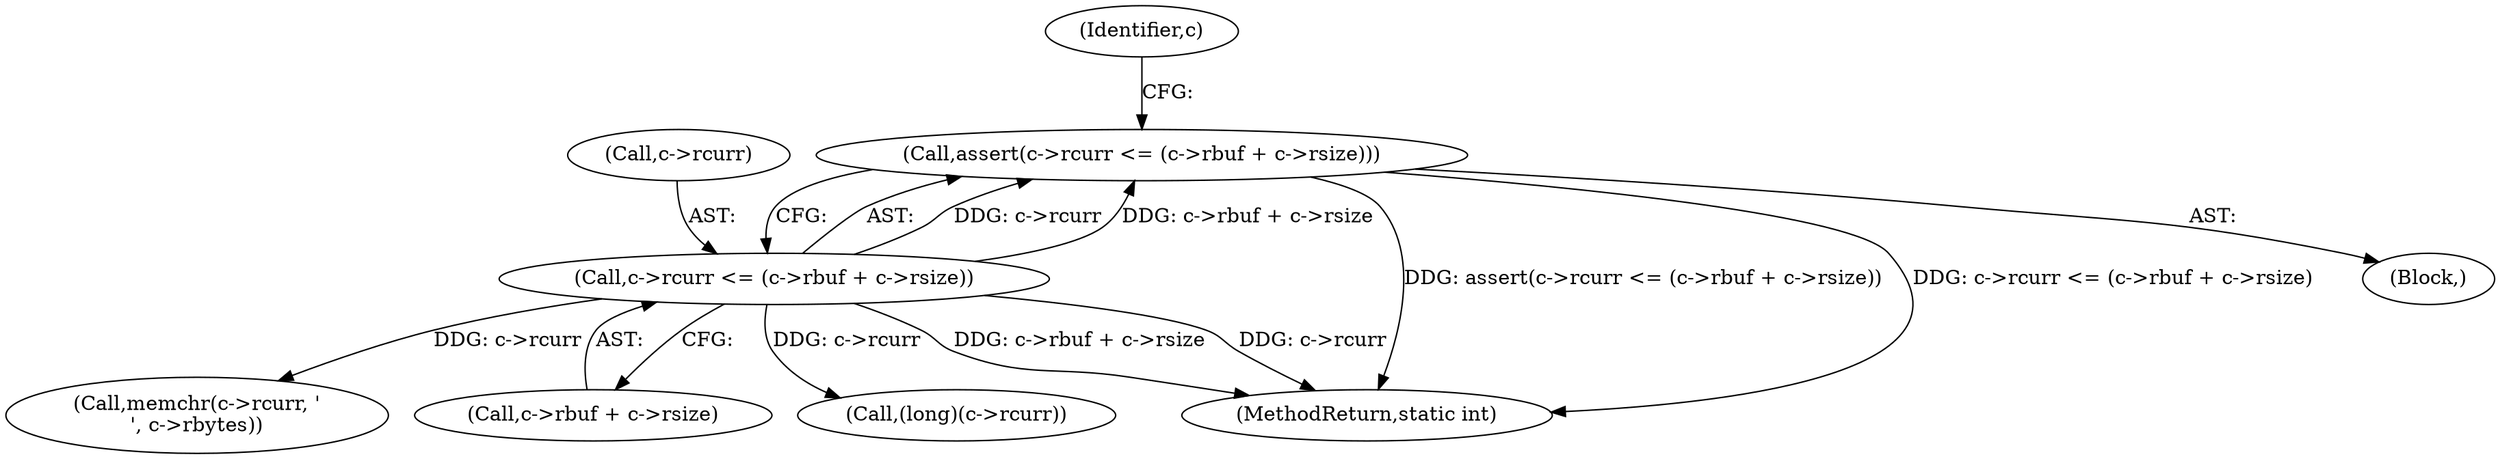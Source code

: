 digraph "0_memcached_d9cd01ede97f4145af9781d448c62a3318952719@API" {
"1000114" [label="(Call,assert(c->rcurr <= (c->rbuf + c->rsize)))"];
"1000115" [label="(Call,c->rcurr <= (c->rbuf + c->rsize))"];
"1000116" [label="(Call,c->rcurr)"];
"1000115" [label="(Call,c->rcurr <= (c->rbuf + c->rsize))"];
"1000211" [label="(Call,(long)(c->rcurr))"];
"1000109" [label="(Block,)"];
"1000119" [label="(Call,c->rbuf + c->rsize)"];
"1000484" [label="(Call,memchr(c->rcurr, '\n', c->rbytes))"];
"1000603" [label="(MethodReturn,static int)"];
"1000129" [label="(Identifier,c)"];
"1000114" [label="(Call,assert(c->rcurr <= (c->rbuf + c->rsize)))"];
"1000114" -> "1000109"  [label="AST: "];
"1000114" -> "1000115"  [label="CFG: "];
"1000115" -> "1000114"  [label="AST: "];
"1000129" -> "1000114"  [label="CFG: "];
"1000114" -> "1000603"  [label="DDG: assert(c->rcurr <= (c->rbuf + c->rsize))"];
"1000114" -> "1000603"  [label="DDG: c->rcurr <= (c->rbuf + c->rsize)"];
"1000115" -> "1000114"  [label="DDG: c->rcurr"];
"1000115" -> "1000114"  [label="DDG: c->rbuf + c->rsize"];
"1000115" -> "1000119"  [label="CFG: "];
"1000116" -> "1000115"  [label="AST: "];
"1000119" -> "1000115"  [label="AST: "];
"1000115" -> "1000603"  [label="DDG: c->rbuf + c->rsize"];
"1000115" -> "1000603"  [label="DDG: c->rcurr"];
"1000115" -> "1000211"  [label="DDG: c->rcurr"];
"1000115" -> "1000484"  [label="DDG: c->rcurr"];
}

